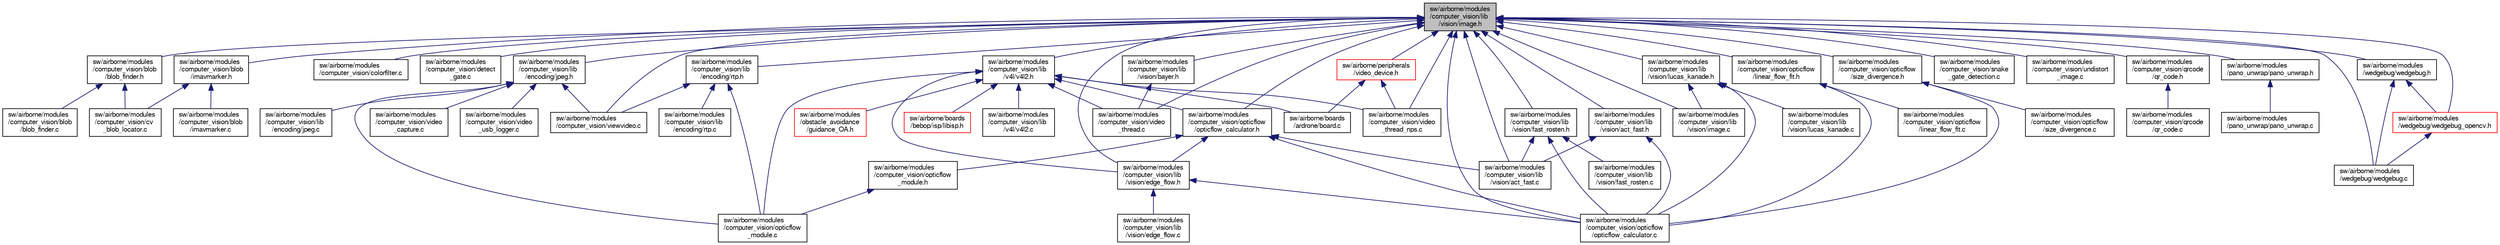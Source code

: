 digraph "sw/airborne/modules/computer_vision/lib/vision/image.h"
{
  edge [fontname="FreeSans",fontsize="10",labelfontname="FreeSans",labelfontsize="10"];
  node [fontname="FreeSans",fontsize="10",shape=record];
  Node1 [label="sw/airborne/modules\l/computer_vision/lib\l/vision/image.h",height=0.2,width=0.4,color="black", fillcolor="grey75", style="filled", fontcolor="black"];
  Node1 -> Node2 [dir="back",color="midnightblue",fontsize="10",style="solid",fontname="FreeSans"];
  Node2 [label="sw/airborne/modules\l/computer_vision/blob\l/blob_finder.h",height=0.2,width=0.4,color="black", fillcolor="white", style="filled",URL="$blob__finder_8h.html",tooltip="Parse UYVY images and make a list of blobs of connected pixels. "];
  Node2 -> Node3 [dir="back",color="midnightblue",fontsize="10",style="solid",fontname="FreeSans"];
  Node3 [label="sw/airborne/modules\l/computer_vision/blob\l/blob_finder.c",height=0.2,width=0.4,color="black", fillcolor="white", style="filled",URL="$blob__finder_8c.html",tooltip="Parse UYVY images and make a list of blobs of connected pixels. "];
  Node2 -> Node4 [dir="back",color="midnightblue",fontsize="10",style="solid",fontname="FreeSans"];
  Node4 [label="sw/airborne/modules\l/computer_vision/cv\l_blob_locator.c",height=0.2,width=0.4,color="black", fillcolor="white", style="filled",URL="$cv__blob__locator_8c.html"];
  Node1 -> Node5 [dir="back",color="midnightblue",fontsize="10",style="solid",fontname="FreeSans"];
  Node5 [label="sw/airborne/modules\l/computer_vision/blob\l/imavmarker.h",height=0.2,width=0.4,color="black", fillcolor="white", style="filled",URL="$imavmarker_8h.html",tooltip="Find a IMAV pattern. "];
  Node5 -> Node6 [dir="back",color="midnightblue",fontsize="10",style="solid",fontname="FreeSans"];
  Node6 [label="sw/airborne/modules\l/computer_vision/blob\l/imavmarker.c",height=0.2,width=0.4,color="black", fillcolor="white", style="filled",URL="$imavmarker_8c.html",tooltip="Find a IMAV pattern. "];
  Node5 -> Node4 [dir="back",color="midnightblue",fontsize="10",style="solid",fontname="FreeSans"];
  Node1 -> Node7 [dir="back",color="midnightblue",fontsize="10",style="solid",fontname="FreeSans"];
  Node7 [label="sw/airborne/modules\l/computer_vision/colorfilter.c",height=0.2,width=0.4,color="black", fillcolor="white", style="filled",URL="$colorfilter_8c.html"];
  Node1 -> Node8 [dir="back",color="midnightblue",fontsize="10",style="solid",fontname="FreeSans"];
  Node8 [label="sw/airborne/modules\l/computer_vision/detect\l_gate.c",height=0.2,width=0.4,color="black", fillcolor="white", style="filled",URL="$detect__gate_8c.html"];
  Node1 -> Node9 [dir="back",color="midnightblue",fontsize="10",style="solid",fontname="FreeSans"];
  Node9 [label="sw/airborne/modules\l/computer_vision/lib\l/encoding/jpeg.h",height=0.2,width=0.4,color="black", fillcolor="white", style="filled",URL="$jpeg_8h.html",tooltip="Encode images with the use of the JPEG encoding. "];
  Node9 -> Node10 [dir="back",color="midnightblue",fontsize="10",style="solid",fontname="FreeSans"];
  Node10 [label="sw/airborne/modules\l/computer_vision/lib\l/encoding/jpeg.c",height=0.2,width=0.4,color="black", fillcolor="white", style="filled",URL="$jpeg_8c.html",tooltip="Encode images with the use of the JPEG encoding. "];
  Node9 -> Node11 [dir="back",color="midnightblue",fontsize="10",style="solid",fontname="FreeSans"];
  Node11 [label="sw/airborne/modules\l/computer_vision/opticflow\l_module.c",height=0.2,width=0.4,color="black", fillcolor="white", style="filled",URL="$opticflow__module_8c.html",tooltip="Optical-flow estimation module. "];
  Node9 -> Node12 [dir="back",color="midnightblue",fontsize="10",style="solid",fontname="FreeSans"];
  Node12 [label="sw/airborne/modules\l/computer_vision/video\l_capture.c",height=0.2,width=0.4,color="black", fillcolor="white", style="filled",URL="$video__capture_8c.html"];
  Node9 -> Node13 [dir="back",color="midnightblue",fontsize="10",style="solid",fontname="FreeSans"];
  Node13 [label="sw/airborne/modules\l/computer_vision/video\l_usb_logger.c",height=0.2,width=0.4,color="black", fillcolor="white", style="filled",URL="$video__usb__logger_8c.html"];
  Node9 -> Node14 [dir="back",color="midnightblue",fontsize="10",style="solid",fontname="FreeSans"];
  Node14 [label="sw/airborne/modules\l/computer_vision/viewvideo.c",height=0.2,width=0.4,color="black", fillcolor="white", style="filled",URL="$viewvideo_8c.html",tooltip="Get live images from a RTP/UDP stream and save pictures on internal memory. "];
  Node1 -> Node15 [dir="back",color="midnightblue",fontsize="10",style="solid",fontname="FreeSans"];
  Node15 [label="sw/airborne/modules\l/computer_vision/lib\l/encoding/rtp.h",height=0.2,width=0.4,color="black", fillcolor="white", style="filled",URL="$rtp_8h.html",tooltip="Encodes a video stream with RTP Format 26 (Motion JPEG) "];
  Node15 -> Node16 [dir="back",color="midnightblue",fontsize="10",style="solid",fontname="FreeSans"];
  Node16 [label="sw/airborne/modules\l/computer_vision/lib\l/encoding/rtp.c",height=0.2,width=0.4,color="black", fillcolor="white", style="filled",URL="$rtp_8c.html",tooltip="Encodes a vide stream with RTP (JPEG) "];
  Node15 -> Node11 [dir="back",color="midnightblue",fontsize="10",style="solid",fontname="FreeSans"];
  Node15 -> Node14 [dir="back",color="midnightblue",fontsize="10",style="solid",fontname="FreeSans"];
  Node1 -> Node17 [dir="back",color="midnightblue",fontsize="10",style="solid",fontname="FreeSans"];
  Node17 [label="sw/airborne/modules\l/computer_vision/lib\l/v4l/v4l2.h",height=0.2,width=0.4,color="black", fillcolor="white", style="filled",URL="$v4l2_8h.html",tooltip="Capture images from a V4L2 device (Video for Linux 2) "];
  Node17 -> Node18 [dir="back",color="midnightblue",fontsize="10",style="solid",fontname="FreeSans"];
  Node18 [label="sw/airborne/boards\l/ardrone/board.c",height=0.2,width=0.4,color="black", fillcolor="white", style="filled",URL="$ardrone_2board_8c.html",tooltip="ARDrone2 specific board initialization function. "];
  Node17 -> Node19 [dir="back",color="midnightblue",fontsize="10",style="solid",fontname="FreeSans"];
  Node19 [label="sw/airborne/boards\l/bebop/isp/libisp.h",height=0.2,width=0.4,color="red", fillcolor="white", style="filled",URL="$libisp_8h.html"];
  Node17 -> Node20 [dir="back",color="midnightblue",fontsize="10",style="solid",fontname="FreeSans"];
  Node20 [label="sw/airborne/modules\l/computer_vision/lib\l/v4l/v4l2.c",height=0.2,width=0.4,color="black", fillcolor="white", style="filled",URL="$v4l2_8c.html",tooltip="Capture images from a V4L2 device (Video for Linux 2) "];
  Node17 -> Node21 [dir="back",color="midnightblue",fontsize="10",style="solid",fontname="FreeSans"];
  Node21 [label="sw/airborne/modules\l/computer_vision/opticflow\l/opticflow_calculator.h",height=0.2,width=0.4,color="black", fillcolor="white", style="filled",URL="$opticflow__calculator_8h.html",tooltip="Calculate velocity from optic flow. "];
  Node21 -> Node22 [dir="back",color="midnightblue",fontsize="10",style="solid",fontname="FreeSans"];
  Node22 [label="sw/airborne/modules\l/computer_vision/lib\l/vision/act_fast.c",height=0.2,width=0.4,color="black", fillcolor="white", style="filled",URL="$act__fast_8c.html",tooltip="Finds corners in an image by actively scanning the image. "];
  Node21 -> Node23 [dir="back",color="midnightblue",fontsize="10",style="solid",fontname="FreeSans"];
  Node23 [label="sw/airborne/modules\l/computer_vision/lib\l/vision/edge_flow.h",height=0.2,width=0.4,color="black", fillcolor="white", style="filled",URL="$edge__flow_8h.html",tooltip="calculate optical flow with EdgeFlow "];
  Node23 -> Node24 [dir="back",color="midnightblue",fontsize="10",style="solid",fontname="FreeSans"];
  Node24 [label="sw/airborne/modules\l/computer_vision/lib\l/vision/edge_flow.c",height=0.2,width=0.4,color="black", fillcolor="white", style="filled",URL="$edge__flow_8c.html",tooltip="calculate optical flow with EdgeFlow "];
  Node23 -> Node25 [dir="back",color="midnightblue",fontsize="10",style="solid",fontname="FreeSans"];
  Node25 [label="sw/airborne/modules\l/computer_vision/opticflow\l/opticflow_calculator.c",height=0.2,width=0.4,color="black", fillcolor="white", style="filled",URL="$opticflow__calculator_8c.html",tooltip="Estimate velocity from optic flow. "];
  Node21 -> Node25 [dir="back",color="midnightblue",fontsize="10",style="solid",fontname="FreeSans"];
  Node21 -> Node26 [dir="back",color="midnightblue",fontsize="10",style="solid",fontname="FreeSans"];
  Node26 [label="sw/airborne/modules\l/computer_vision/opticflow\l_module.h",height=0.2,width=0.4,color="black", fillcolor="white", style="filled",URL="$opticflow__module_8h.html",tooltip="optical-flow calculation for Parrot Drones "];
  Node26 -> Node11 [dir="back",color="midnightblue",fontsize="10",style="solid",fontname="FreeSans"];
  Node17 -> Node23 [dir="back",color="midnightblue",fontsize="10",style="solid",fontname="FreeSans"];
  Node17 -> Node11 [dir="back",color="midnightblue",fontsize="10",style="solid",fontname="FreeSans"];
  Node17 -> Node27 [dir="back",color="midnightblue",fontsize="10",style="solid",fontname="FreeSans"];
  Node27 [label="sw/airborne/modules\l/computer_vision/video\l_thread.c",height=0.2,width=0.4,color="black", fillcolor="white", style="filled",URL="$video__thread_8c.html"];
  Node17 -> Node28 [dir="back",color="midnightblue",fontsize="10",style="solid",fontname="FreeSans"];
  Node28 [label="sw/airborne/modules\l/computer_vision/video\l_thread_nps.c",height=0.2,width=0.4,color="black", fillcolor="white", style="filled",URL="$video__thread__nps_8c.html"];
  Node17 -> Node29 [dir="back",color="midnightblue",fontsize="10",style="solid",fontname="FreeSans"];
  Node29 [label="sw/airborne/modules\l/obstacle_avoidance\l/guidance_OA.h",height=0.2,width=0.4,color="red", fillcolor="white", style="filled",URL="$guidance__OA_8h.html",tooltip="Guidance for the obstacle avoidance methods. "];
  Node1 -> Node30 [dir="back",color="midnightblue",fontsize="10",style="solid",fontname="FreeSans"];
  Node30 [label="sw/airborne/modules\l/computer_vision/lib\l/vision/fast_rosten.h",height=0.2,width=0.4,color="black", fillcolor="white", style="filled",URL="$fast__rosten_8h.html"];
  Node30 -> Node22 [dir="back",color="midnightblue",fontsize="10",style="solid",fontname="FreeSans"];
  Node30 -> Node31 [dir="back",color="midnightblue",fontsize="10",style="solid",fontname="FreeSans"];
  Node31 [label="sw/airborne/modules\l/computer_vision/lib\l/vision/fast_rosten.c",height=0.2,width=0.4,color="black", fillcolor="white", style="filled",URL="$fast__rosten_8c.html"];
  Node30 -> Node25 [dir="back",color="midnightblue",fontsize="10",style="solid",fontname="FreeSans"];
  Node1 -> Node32 [dir="back",color="midnightblue",fontsize="10",style="solid",fontname="FreeSans"];
  Node32 [label="sw/airborne/modules\l/computer_vision/lib\l/vision/act_fast.h",height=0.2,width=0.4,color="black", fillcolor="white", style="filled",URL="$act__fast_8h.html",tooltip="Finds corners in an image by actively scanning the image. "];
  Node32 -> Node22 [dir="back",color="midnightblue",fontsize="10",style="solid",fontname="FreeSans"];
  Node32 -> Node25 [dir="back",color="midnightblue",fontsize="10",style="solid",fontname="FreeSans"];
  Node1 -> Node22 [dir="back",color="midnightblue",fontsize="10",style="solid",fontname="FreeSans"];
  Node1 -> Node21 [dir="back",color="midnightblue",fontsize="10",style="solid",fontname="FreeSans"];
  Node1 -> Node33 [dir="back",color="midnightblue",fontsize="10",style="solid",fontname="FreeSans"];
  Node33 [label="sw/airborne/modules\l/computer_vision/lib\l/vision/bayer.h",height=0.2,width=0.4,color="black", fillcolor="white", style="filled",URL="$bayer_8h.html"];
  Node33 -> Node27 [dir="back",color="midnightblue",fontsize="10",style="solid",fontname="FreeSans"];
  Node1 -> Node23 [dir="back",color="midnightblue",fontsize="10",style="solid",fontname="FreeSans"];
  Node1 -> Node34 [dir="back",color="midnightblue",fontsize="10",style="solid",fontname="FreeSans"];
  Node34 [label="sw/airborne/modules\l/computer_vision/lib\l/vision/image.c",height=0.2,width=0.4,color="black", fillcolor="white", style="filled",URL="$image_8c.html",tooltip="Image helper functions, like resizing, color filter, converters... "];
  Node1 -> Node35 [dir="back",color="midnightblue",fontsize="10",style="solid",fontname="FreeSans"];
  Node35 [label="sw/airborne/modules\l/computer_vision/lib\l/vision/lucas_kanade.h",height=0.2,width=0.4,color="black", fillcolor="white", style="filled",URL="$lucas__kanade_8h.html",tooltip="efficient fixed-point optical-flow calculation "];
  Node35 -> Node34 [dir="back",color="midnightblue",fontsize="10",style="solid",fontname="FreeSans"];
  Node35 -> Node36 [dir="back",color="midnightblue",fontsize="10",style="solid",fontname="FreeSans"];
  Node36 [label="sw/airborne/modules\l/computer_vision/lib\l/vision/lucas_kanade.c",height=0.2,width=0.4,color="black", fillcolor="white", style="filled",URL="$lucas__kanade_8c.html",tooltip="efficient fixed-point optical-flow calculation "];
  Node35 -> Node25 [dir="back",color="midnightblue",fontsize="10",style="solid",fontname="FreeSans"];
  Node1 -> Node37 [dir="back",color="midnightblue",fontsize="10",style="solid",fontname="FreeSans"];
  Node37 [label="sw/airborne/modules\l/computer_vision/opticflow\l/linear_flow_fit.h",height=0.2,width=0.4,color="black", fillcolor="white", style="filled",URL="$linear__flow__fit_8h.html"];
  Node37 -> Node38 [dir="back",color="midnightblue",fontsize="10",style="solid",fontname="FreeSans"];
  Node38 [label="sw/airborne/modules\l/computer_vision/opticflow\l/linear_flow_fit.c",height=0.2,width=0.4,color="black", fillcolor="white", style="filled",URL="$linear__flow__fit_8c.html"];
  Node37 -> Node25 [dir="back",color="midnightblue",fontsize="10",style="solid",fontname="FreeSans"];
  Node1 -> Node25 [dir="back",color="midnightblue",fontsize="10",style="solid",fontname="FreeSans"];
  Node1 -> Node39 [dir="back",color="midnightblue",fontsize="10",style="solid",fontname="FreeSans"];
  Node39 [label="sw/airborne/modules\l/computer_vision/opticflow\l/size_divergence.h",height=0.2,width=0.4,color="black", fillcolor="white", style="filled",URL="$size__divergence_8h.html",tooltip="Calculate divergence from flow vectors by looking at line sizes beteween the points. "];
  Node39 -> Node25 [dir="back",color="midnightblue",fontsize="10",style="solid",fontname="FreeSans"];
  Node39 -> Node40 [dir="back",color="midnightblue",fontsize="10",style="solid",fontname="FreeSans"];
  Node40 [label="sw/airborne/modules\l/computer_vision/opticflow\l/size_divergence.c",height=0.2,width=0.4,color="black", fillcolor="white", style="filled",URL="$size__divergence_8c.html",tooltip="Calculate divergence from flow vectors by looking at line sizes between the points. "];
  Node1 -> Node41 [dir="back",color="midnightblue",fontsize="10",style="solid",fontname="FreeSans"];
  Node41 [label="sw/airborne/modules\l/computer_vision/qrcode\l/qr_code.h",height=0.2,width=0.4,color="black", fillcolor="white", style="filled",URL="$qr__code_8h.html",tooltip="Parse video stream to detect and decode QR-codes using the ZBAR library. "];
  Node41 -> Node42 [dir="back",color="midnightblue",fontsize="10",style="solid",fontname="FreeSans"];
  Node42 [label="sw/airborne/modules\l/computer_vision/qrcode\l/qr_code.c",height=0.2,width=0.4,color="black", fillcolor="white", style="filled",URL="$qr__code_8c.html"];
  Node1 -> Node43 [dir="back",color="midnightblue",fontsize="10",style="solid",fontname="FreeSans"];
  Node43 [label="sw/airborne/modules\l/computer_vision/snake\l_gate_detection.c",height=0.2,width=0.4,color="black", fillcolor="white", style="filled",URL="$snake__gate__detection_8c.html",tooltip="Detects gates as used in the IROS drone races, i.e., square colored gates. "];
  Node1 -> Node44 [dir="back",color="midnightblue",fontsize="10",style="solid",fontname="FreeSans"];
  Node44 [label="sw/airborne/modules\l/computer_vision/undistort\l_image.c",height=0.2,width=0.4,color="black", fillcolor="white", style="filled",URL="$undistort__image_8c.html"];
  Node1 -> Node27 [dir="back",color="midnightblue",fontsize="10",style="solid",fontname="FreeSans"];
  Node1 -> Node28 [dir="back",color="midnightblue",fontsize="10",style="solid",fontname="FreeSans"];
  Node1 -> Node14 [dir="back",color="midnightblue",fontsize="10",style="solid",fontname="FreeSans"];
  Node1 -> Node45 [dir="back",color="midnightblue",fontsize="10",style="solid",fontname="FreeSans"];
  Node45 [label="sw/airborne/modules\l/pano_unwrap/pano_unwrap.h",height=0.2,width=0.4,color="black", fillcolor="white", style="filled",URL="$pano__unwrap_8h.html"];
  Node45 -> Node46 [dir="back",color="midnightblue",fontsize="10",style="solid",fontname="FreeSans"];
  Node46 [label="sw/airborne/modules\l/pano_unwrap/pano_unwrap.c",height=0.2,width=0.4,color="black", fillcolor="white", style="filled",URL="$pano__unwrap_8c.html"];
  Node1 -> Node47 [dir="back",color="midnightblue",fontsize="10",style="solid",fontname="FreeSans"];
  Node47 [label="sw/airborne/modules\l/wedgebug/wedgebug.c",height=0.2,width=0.4,color="black", fillcolor="white", style="filled",URL="$wedgebug_8c.html"];
  Node1 -> Node48 [dir="back",color="midnightblue",fontsize="10",style="solid",fontname="FreeSans"];
  Node48 [label="sw/airborne/modules\l/wedgebug/wedgebug.h",height=0.2,width=0.4,color="black", fillcolor="white", style="filled",URL="$wedgebug_8h.html"];
  Node48 -> Node47 [dir="back",color="midnightblue",fontsize="10",style="solid",fontname="FreeSans"];
  Node48 -> Node49 [dir="back",color="midnightblue",fontsize="10",style="solid",fontname="FreeSans"];
  Node49 [label="sw/airborne/modules\l/wedgebug/wedgebug_opencv.h",height=0.2,width=0.4,color="red", fillcolor="white", style="filled",URL="$wedgebug__opencv_8h.html"];
  Node49 -> Node47 [dir="back",color="midnightblue",fontsize="10",style="solid",fontname="FreeSans"];
  Node1 -> Node49 [dir="back",color="midnightblue",fontsize="10",style="solid",fontname="FreeSans"];
  Node1 -> Node50 [dir="back",color="midnightblue",fontsize="10",style="solid",fontname="FreeSans"];
  Node50 [label="sw/airborne/peripherals\l/video_device.h",height=0.2,width=0.4,color="red", fillcolor="white", style="filled",URL="$video__device_8h.html"];
  Node50 -> Node18 [dir="back",color="midnightblue",fontsize="10",style="solid",fontname="FreeSans"];
  Node50 -> Node28 [dir="back",color="midnightblue",fontsize="10",style="solid",fontname="FreeSans"];
}

